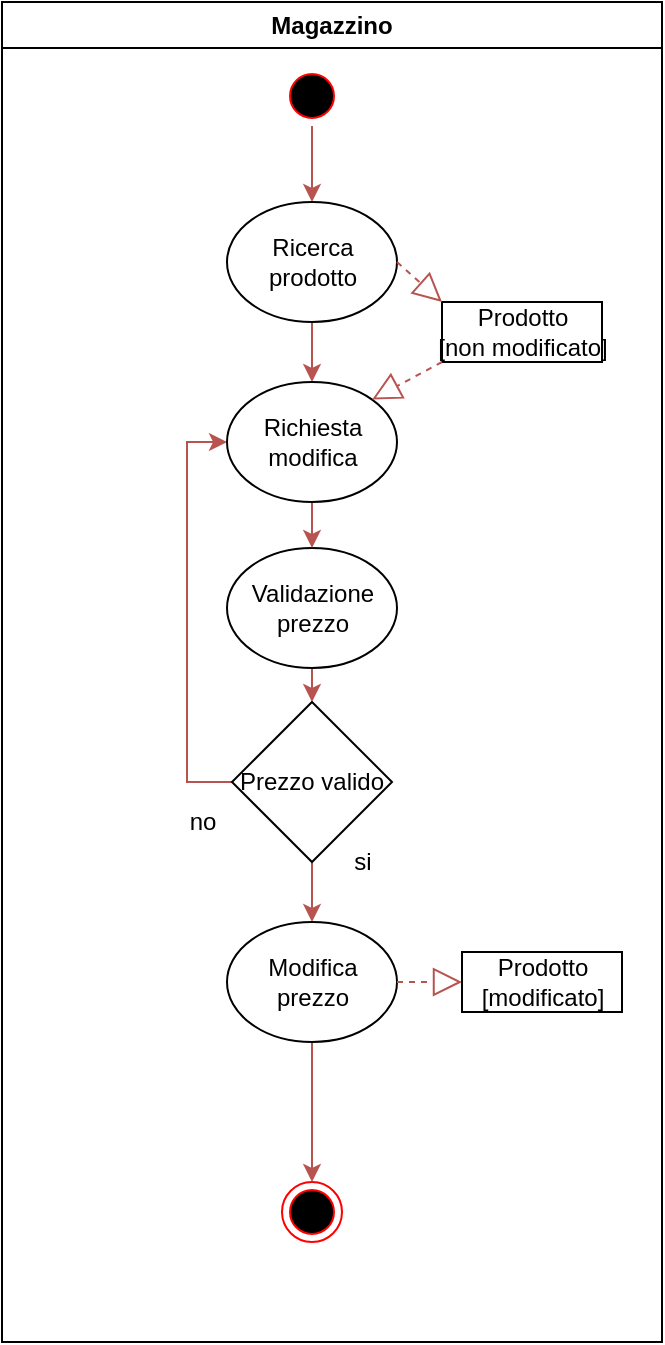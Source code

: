 <mxfile version="13.10.8" type="device"><diagram name="Page-1" id="e7e014a7-5840-1c2e-5031-d8a46d1fe8dd"><mxGraphModel dx="723" dy="410" grid="1" gridSize="10" guides="1" tooltips="1" connect="1" arrows="1" fold="1" page="1" pageScale="1" pageWidth="1169" pageHeight="826" background="#ffffff" math="0" shadow="0"><root><mxCell id="0"/><mxCell id="1" parent="0"/><mxCell id="2" value="Magazzino" style="swimlane;whiteSpace=wrap;startSize=23;" parent="1" vertex="1"><mxGeometry x="100" y="80" width="330" height="670" as="geometry"/></mxCell><mxCell id="41bFeQ-5r_oSspjjNdSf-60" style="edgeStyle=orthogonalEdgeStyle;rounded=0;orthogonalLoop=1;jettySize=auto;html=1;exitX=0.5;exitY=1;exitDx=0;exitDy=0;fillColor=#f8cecc;strokeColor=#b85450;" edge="1" parent="2" source="5" target="41bFeQ-5r_oSspjjNdSf-48"><mxGeometry relative="1" as="geometry"/></mxCell><mxCell id="5" value="" style="ellipse;shape=startState;fillColor=#000000;strokeColor=#ff0000;" parent="2" vertex="1"><mxGeometry x="140" y="32" width="30" height="30" as="geometry"/></mxCell><mxCell id="41bFeQ-5r_oSspjjNdSf-59" style="edgeStyle=orthogonalEdgeStyle;rounded=0;orthogonalLoop=1;jettySize=auto;html=1;exitX=0.5;exitY=1;exitDx=0;exitDy=0;fillColor=#f8cecc;strokeColor=#b85450;" edge="1" parent="2" source="41bFeQ-5r_oSspjjNdSf-48" target="41bFeQ-5r_oSspjjNdSf-44"><mxGeometry relative="1" as="geometry"/></mxCell><mxCell id="41bFeQ-5r_oSspjjNdSf-48" value="Ricerca prodotto" style="ellipse;whiteSpace=wrap;html=1;" vertex="1" parent="2"><mxGeometry x="112.5" y="100" width="85" height="60" as="geometry"/></mxCell><mxCell id="41bFeQ-5r_oSspjjNdSf-61" style="edgeStyle=orthogonalEdgeStyle;rounded=0;orthogonalLoop=1;jettySize=auto;html=1;exitX=0.5;exitY=1;exitDx=0;exitDy=0;entryX=0.5;entryY=0;entryDx=0;entryDy=0;fillColor=#f8cecc;strokeColor=#b85450;" edge="1" parent="2" source="41bFeQ-5r_oSspjjNdSf-49" target="41bFeQ-5r_oSspjjNdSf-50"><mxGeometry relative="1" as="geometry"/></mxCell><mxCell id="41bFeQ-5r_oSspjjNdSf-49" value="Validazione prezzo" style="ellipse;whiteSpace=wrap;html=1;" vertex="1" parent="2"><mxGeometry x="112.5" y="273" width="85" height="60" as="geometry"/></mxCell><mxCell id="41bFeQ-5r_oSspjjNdSf-56" style="edgeStyle=orthogonalEdgeStyle;rounded=0;orthogonalLoop=1;jettySize=auto;html=1;exitX=0.5;exitY=1;exitDx=0;exitDy=0;entryX=0.5;entryY=0;entryDx=0;entryDy=0;fillColor=#f8cecc;strokeColor=#b85450;" edge="1" parent="2" source="41bFeQ-5r_oSspjjNdSf-50" target="41bFeQ-5r_oSspjjNdSf-52"><mxGeometry relative="1" as="geometry"/></mxCell><mxCell id="41bFeQ-5r_oSspjjNdSf-57" style="edgeStyle=orthogonalEdgeStyle;rounded=0;orthogonalLoop=1;jettySize=auto;html=1;exitX=0;exitY=0.5;exitDx=0;exitDy=0;entryX=0;entryY=0.5;entryDx=0;entryDy=0;fillColor=#f8cecc;strokeColor=#b85450;" edge="1" parent="2" source="41bFeQ-5r_oSspjjNdSf-50" target="41bFeQ-5r_oSspjjNdSf-44"><mxGeometry relative="1" as="geometry"/></mxCell><mxCell id="41bFeQ-5r_oSspjjNdSf-50" value="Prezzo valido" style="rhombus;whiteSpace=wrap;html=1;" vertex="1" parent="2"><mxGeometry x="115" y="350" width="80" height="80" as="geometry"/></mxCell><mxCell id="41bFeQ-5r_oSspjjNdSf-55" style="edgeStyle=orthogonalEdgeStyle;rounded=0;orthogonalLoop=1;jettySize=auto;html=1;exitX=0.5;exitY=1;exitDx=0;exitDy=0;entryX=0.5;entryY=0;entryDx=0;entryDy=0;fillColor=#f8cecc;strokeColor=#b85450;" edge="1" parent="2" source="41bFeQ-5r_oSspjjNdSf-52" target="41bFeQ-5r_oSspjjNdSf-54"><mxGeometry relative="1" as="geometry"/></mxCell><mxCell id="41bFeQ-5r_oSspjjNdSf-52" value="Modifica prezzo" style="ellipse;whiteSpace=wrap;html=1;" vertex="1" parent="2"><mxGeometry x="112.5" y="460" width="85" height="60" as="geometry"/></mxCell><mxCell id="41bFeQ-5r_oSspjjNdSf-58" style="edgeStyle=orthogonalEdgeStyle;rounded=0;orthogonalLoop=1;jettySize=auto;html=1;exitX=0.5;exitY=1;exitDx=0;exitDy=0;entryX=0.5;entryY=0;entryDx=0;entryDy=0;fillColor=#f8cecc;strokeColor=#b85450;" edge="1" parent="2" source="41bFeQ-5r_oSspjjNdSf-44" target="41bFeQ-5r_oSspjjNdSf-49"><mxGeometry relative="1" as="geometry"/></mxCell><mxCell id="41bFeQ-5r_oSspjjNdSf-44" value="Richiesta modifica" style="ellipse;whiteSpace=wrap;html=1;" vertex="1" parent="2"><mxGeometry x="112.5" y="190" width="85" height="60" as="geometry"/></mxCell><mxCell id="41bFeQ-5r_oSspjjNdSf-54" value="" style="ellipse;html=1;shape=endState;fillColor=#000000;strokeColor=#ff0000;" vertex="1" parent="2"><mxGeometry x="140" y="590" width="30" height="30" as="geometry"/></mxCell><mxCell id="41bFeQ-5r_oSspjjNdSf-63" value="si" style="text;html=1;align=center;verticalAlign=middle;resizable=0;points=[];autosize=1;" vertex="1" parent="2"><mxGeometry x="170" y="420" width="20" height="20" as="geometry"/></mxCell><mxCell id="41bFeQ-5r_oSspjjNdSf-64" value="no" style="text;html=1;align=center;verticalAlign=middle;resizable=0;points=[];autosize=1;" vertex="1" parent="2"><mxGeometry x="85" y="400" width="30" height="20" as="geometry"/></mxCell><mxCell id="41bFeQ-5r_oSspjjNdSf-65" value="Prodotto&lt;br&gt;[non modificato]" style="html=1;" vertex="1" parent="2"><mxGeometry x="220" y="150" width="80" height="30" as="geometry"/></mxCell><mxCell id="41bFeQ-5r_oSspjjNdSf-66" value="" style="endArrow=block;dashed=1;endFill=0;endSize=12;html=1;exitX=1;exitY=0.5;exitDx=0;exitDy=0;entryX=0;entryY=0.5;entryDx=0;entryDy=0;fillColor=#f8cecc;strokeColor=#b85450;" edge="1" parent="2" source="41bFeQ-5r_oSspjjNdSf-52" target="41bFeQ-5r_oSspjjNdSf-69"><mxGeometry width="160" relative="1" as="geometry"><mxPoint x="70" y="230" as="sourcePoint"/><mxPoint x="230" y="230" as="targetPoint"/></mxGeometry></mxCell><mxCell id="41bFeQ-5r_oSspjjNdSf-67" value="" style="endArrow=block;dashed=1;endFill=0;endSize=12;html=1;exitX=0;exitY=1;exitDx=0;exitDy=0;entryX=1;entryY=0;entryDx=0;entryDy=0;fillColor=#f8cecc;strokeColor=#b85450;" edge="1" parent="2" source="41bFeQ-5r_oSspjjNdSf-65" target="41bFeQ-5r_oSspjjNdSf-44"><mxGeometry width="160" relative="1" as="geometry"><mxPoint x="207.5" y="140" as="sourcePoint"/><mxPoint x="230" y="160" as="targetPoint"/></mxGeometry></mxCell><mxCell id="41bFeQ-5r_oSspjjNdSf-69" value="Prodotto&lt;br&gt;[modificato]" style="html=1;" vertex="1" parent="2"><mxGeometry x="230" y="475" width="80" height="30" as="geometry"/></mxCell><mxCell id="41bFeQ-5r_oSspjjNdSf-70" value="" style="endArrow=block;dashed=1;endFill=0;endSize=12;html=1;exitX=1;exitY=0.5;exitDx=0;exitDy=0;entryX=0;entryY=0;entryDx=0;entryDy=0;fillColor=#f8cecc;strokeColor=#b85450;" edge="1" parent="2" source="41bFeQ-5r_oSspjjNdSf-48" target="41bFeQ-5r_oSspjjNdSf-65"><mxGeometry width="160" relative="1" as="geometry"><mxPoint x="230" y="190" as="sourcePoint"/><mxPoint x="195.052" y="208.787" as="targetPoint"/></mxGeometry></mxCell></root></mxGraphModel></diagram></mxfile>
